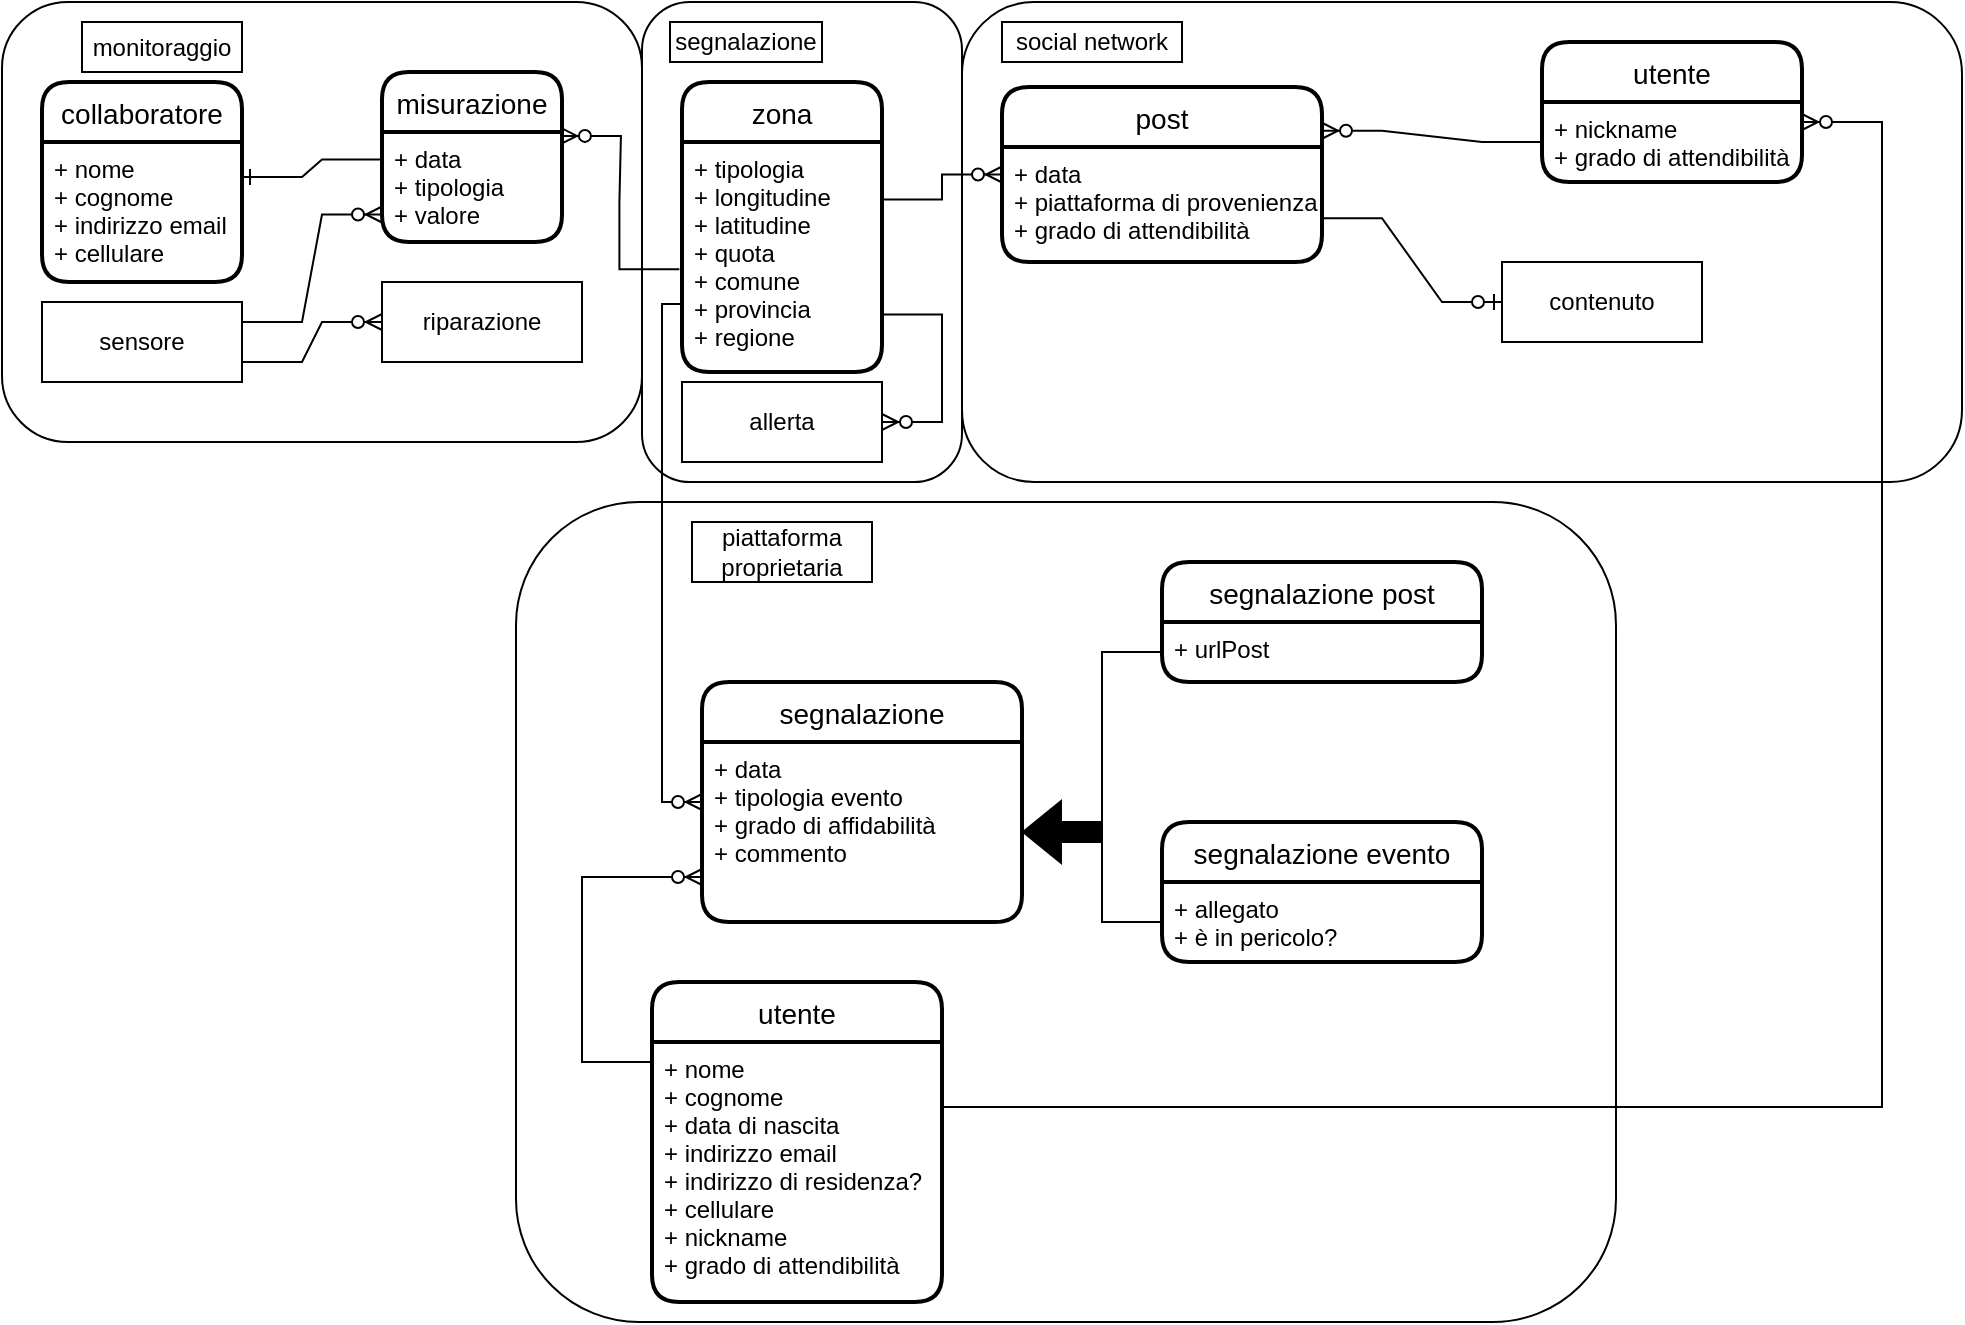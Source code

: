 <mxfile version="20.5.3" type="device"><diagram id="eOn57r6Bf3Gn6KHsP6mQ" name="Pagina-1"><mxGraphModel dx="967" dy="510" grid="1" gridSize="10" guides="1" tooltips="1" connect="1" arrows="1" fold="1" page="1" pageScale="1" pageWidth="827" pageHeight="1169" math="0" shadow="0"><root><mxCell id="0"/><mxCell id="1" parent="0"/><mxCell id="64zuzmAiOMKUOLO-Pyv4-3" value="" style="rounded=1;whiteSpace=wrap;html=1;" parent="1" vertex="1"><mxGeometry x="500" y="110" width="500" height="240" as="geometry"/></mxCell><mxCell id="64zuzmAiOMKUOLO-Pyv4-30" value="" style="rounded=1;whiteSpace=wrap;html=1;strokeColor=default;" parent="1" vertex="1"><mxGeometry x="277" y="360" width="550" height="410" as="geometry"/></mxCell><mxCell id="64zuzmAiOMKUOLO-Pyv4-9" value="" style="rounded=1;whiteSpace=wrap;html=1;" parent="1" vertex="1"><mxGeometry x="340" y="110" width="160" height="240" as="geometry"/></mxCell><mxCell id="64zuzmAiOMKUOLO-Pyv4-1" value="" style="rounded=1;whiteSpace=wrap;html=1;" parent="1" vertex="1"><mxGeometry x="20" y="110" width="320" height="220" as="geometry"/></mxCell><mxCell id="vhk0pIYffSWex1UGtzeR-3" value="&lt;div&gt;sensore&lt;/div&gt;" style="whiteSpace=wrap;html=1;align=center;" parent="1" vertex="1"><mxGeometry x="40" y="260" width="100" height="40" as="geometry"/></mxCell><mxCell id="vhk0pIYffSWex1UGtzeR-7" value="&lt;div&gt;contenuto&lt;/div&gt;" style="whiteSpace=wrap;html=1;align=center;" parent="1" vertex="1"><mxGeometry x="770" y="240" width="100" height="40" as="geometry"/></mxCell><mxCell id="vhk0pIYffSWex1UGtzeR-12" value="" style="edgeStyle=entityRelationEdgeStyle;fontSize=12;html=1;endArrow=ERzeroToMany;endFill=1;rounded=0;entryX=1;entryY=0.25;entryDx=0;entryDy=0;exitX=0;exitY=0.5;exitDx=0;exitDy=0;" parent="1" source="64zuzmAiOMKUOLO-Pyv4-26" target="WMVvAFQ_TG9yuaK988P9-210" edge="1"><mxGeometry width="100" height="100" relative="1" as="geometry"><mxPoint x="680" y="170" as="sourcePoint"/><mxPoint x="610" y="182.5" as="targetPoint"/></mxGeometry></mxCell><mxCell id="vhk0pIYffSWex1UGtzeR-17" value="" style="edgeStyle=entityRelationEdgeStyle;fontSize=12;html=1;endArrow=ERzeroToMany;endFill=1;rounded=0;entryX=0;entryY=0.75;entryDx=0;entryDy=0;exitX=1;exitY=0.25;exitDx=0;exitDy=0;" parent="1" source="vhk0pIYffSWex1UGtzeR-3" target="64zuzmAiOMKUOLO-Pyv4-16" edge="1"><mxGeometry width="100" height="100" relative="1" as="geometry"><mxPoint x="140" y="160" as="sourcePoint"/><mxPoint x="200" y="180" as="targetPoint"/></mxGeometry></mxCell><mxCell id="vhk0pIYffSWex1UGtzeR-20" value="" style="edgeStyle=entityRelationEdgeStyle;fontSize=12;html=1;endArrow=ERzeroToMany;endFill=1;rounded=0;entryX=0.994;entryY=0.376;entryDx=0;entryDy=0;exitX=-0.013;exitY=0.553;exitDx=0;exitDy=0;entryPerimeter=0;startArrow=none;exitPerimeter=0;" parent="1" source="64zuzmAiOMKUOLO-Pyv4-23" target="64zuzmAiOMKUOLO-Pyv4-15" edge="1"><mxGeometry width="100" height="100" relative="1" as="geometry"><mxPoint x="360" y="220" as="sourcePoint"/><mxPoint x="300" y="190" as="targetPoint"/></mxGeometry></mxCell><mxCell id="vhk0pIYffSWex1UGtzeR-21" value="" style="edgeStyle=entityRelationEdgeStyle;fontSize=12;html=1;endArrow=ERzeroToMany;endFill=1;rounded=0;entryX=0;entryY=0.5;entryDx=0;entryDy=0;exitX=1;exitY=0.25;exitDx=0;exitDy=0;" parent="1" source="64zuzmAiOMKUOLO-Pyv4-23" target="WMVvAFQ_TG9yuaK988P9-210" edge="1"><mxGeometry width="100" height="100" relative="1" as="geometry"><mxPoint x="460.7" y="214.16" as="sourcePoint"/><mxPoint x="520" y="182.5" as="targetPoint"/></mxGeometry></mxCell><mxCell id="vhk0pIYffSWex1UGtzeR-24" value="&lt;div&gt;riparazione&lt;/div&gt;" style="whiteSpace=wrap;html=1;align=center;" parent="1" vertex="1"><mxGeometry x="210" y="250" width="100" height="40" as="geometry"/></mxCell><mxCell id="vhk0pIYffSWex1UGtzeR-26" value="" style="edgeStyle=entityRelationEdgeStyle;fontSize=12;html=1;endArrow=ERzeroToMany;endFill=1;rounded=0;entryX=0;entryY=0.5;entryDx=0;entryDy=0;exitX=1;exitY=0.75;exitDx=0;exitDy=0;" parent="1" source="vhk0pIYffSWex1UGtzeR-3" target="vhk0pIYffSWex1UGtzeR-24" edge="1"><mxGeometry width="100" height="100" relative="1" as="geometry"><mxPoint x="60" y="100" as="sourcePoint"/><mxPoint x="160" as="targetPoint"/></mxGeometry></mxCell><mxCell id="CPtiog4loCkTOBSBMo8H-5" value="allerta" style="whiteSpace=wrap;html=1;align=center;" parent="1" vertex="1"><mxGeometry x="360" y="300" width="100" height="40" as="geometry"/></mxCell><mxCell id="64zuzmAiOMKUOLO-Pyv4-2" value="monitoraggio" style="rounded=0;whiteSpace=wrap;html=1;" parent="1" vertex="1"><mxGeometry x="60" y="120" width="80" height="25" as="geometry"/></mxCell><mxCell id="64zuzmAiOMKUOLO-Pyv4-4" value="social network" style="rounded=0;whiteSpace=wrap;html=1;" parent="1" vertex="1"><mxGeometry x="520" y="120" width="90" height="20" as="geometry"/></mxCell><mxCell id="64zuzmAiOMKUOLO-Pyv4-6" value="" style="edgeStyle=entityRelationEdgeStyle;fontSize=12;html=1;endArrow=ERzeroToMany;endFill=1;rounded=0;entryX=1;entryY=0.5;entryDx=0;entryDy=0;exitX=1;exitY=0.75;exitDx=0;exitDy=0;" parent="1" source="64zuzmAiOMKUOLO-Pyv4-23" target="CPtiog4loCkTOBSBMo8H-5" edge="1"><mxGeometry width="100" height="100" relative="1" as="geometry"><mxPoint x="460" y="230" as="sourcePoint"/><mxPoint x="560" y="370" as="targetPoint"/></mxGeometry></mxCell><mxCell id="64zuzmAiOMKUOLO-Pyv4-10" value="segnalazione" style="rounded=0;whiteSpace=wrap;html=1;" parent="1" vertex="1"><mxGeometry x="354" y="120" width="76" height="20" as="geometry"/></mxCell><mxCell id="64zuzmAiOMKUOLO-Pyv4-15" value="misurazione" style="swimlane;childLayout=stackLayout;horizontal=1;startSize=30;horizontalStack=0;rounded=1;fontSize=14;fontStyle=0;strokeWidth=2;resizeParent=0;resizeLast=1;shadow=0;dashed=0;align=center;" parent="1" vertex="1"><mxGeometry x="210" y="145" width="90" height="85" as="geometry"/></mxCell><mxCell id="64zuzmAiOMKUOLO-Pyv4-16" value="+ data&#10;+ tipologia&#10;+ valore" style="align=left;strokeColor=none;fillColor=none;spacingLeft=4;fontSize=12;verticalAlign=top;resizable=0;rotatable=0;part=1;" parent="64zuzmAiOMKUOLO-Pyv4-15" vertex="1"><mxGeometry y="30" width="90" height="55" as="geometry"/></mxCell><mxCell id="64zuzmAiOMKUOLO-Pyv4-17" value="collaboratore" style="swimlane;childLayout=stackLayout;horizontal=1;startSize=30;horizontalStack=0;rounded=1;fontSize=14;fontStyle=0;strokeWidth=2;resizeParent=0;resizeLast=1;shadow=0;dashed=0;align=center;" parent="1" vertex="1"><mxGeometry x="40" y="150" width="100" height="100" as="geometry"/></mxCell><mxCell id="64zuzmAiOMKUOLO-Pyv4-18" value="+ nome&#10;+ cognome&#10;+ indirizzo email&#10;+ cellulare&#10;" style="align=left;strokeColor=none;fillColor=none;spacingLeft=4;fontSize=12;verticalAlign=top;resizable=0;rotatable=0;part=1;" parent="64zuzmAiOMKUOLO-Pyv4-17" vertex="1"><mxGeometry y="30" width="100" height="70" as="geometry"/></mxCell><mxCell id="64zuzmAiOMKUOLO-Pyv4-21" value="" style="edgeStyle=entityRelationEdgeStyle;fontSize=12;html=1;endArrow=ERone;endFill=1;rounded=0;exitX=0;exitY=0.25;exitDx=0;exitDy=0;entryX=1;entryY=0.25;entryDx=0;entryDy=0;" parent="1" source="64zuzmAiOMKUOLO-Pyv4-16" target="64zuzmAiOMKUOLO-Pyv4-18" edge="1"><mxGeometry width="100" height="100" relative="1" as="geometry"><mxPoint x="160" y="170" as="sourcePoint"/><mxPoint x="260" y="70" as="targetPoint"/></mxGeometry></mxCell><mxCell id="64zuzmAiOMKUOLO-Pyv4-22" value="zona" style="swimlane;childLayout=stackLayout;horizontal=1;startSize=30;horizontalStack=0;rounded=1;fontSize=14;fontStyle=0;strokeWidth=2;resizeParent=0;resizeLast=1;shadow=0;dashed=0;align=center;" parent="1" vertex="1"><mxGeometry x="360" y="150" width="100" height="145" as="geometry"/></mxCell><mxCell id="64zuzmAiOMKUOLO-Pyv4-23" value="+ tipologia&#10;+ longitudine&#10;+ latitudine&#10;+ quota&#10;+ comune&#10;+ provincia&#10;+ regione" style="align=left;strokeColor=none;fillColor=none;spacingLeft=4;fontSize=12;verticalAlign=top;resizable=0;rotatable=0;part=1;" parent="64zuzmAiOMKUOLO-Pyv4-22" vertex="1"><mxGeometry y="30" width="100" height="115" as="geometry"/></mxCell><mxCell id="64zuzmAiOMKUOLO-Pyv4-25" value="utente" style="swimlane;childLayout=stackLayout;horizontal=1;startSize=30;horizontalStack=0;rounded=1;fontSize=14;fontStyle=0;strokeWidth=2;resizeParent=0;resizeLast=1;shadow=0;dashed=0;align=center;" parent="1" vertex="1"><mxGeometry x="790" y="130" width="130" height="70" as="geometry"/></mxCell><mxCell id="64zuzmAiOMKUOLO-Pyv4-26" value="+ nickname&#10;+ grado di attendibilità" style="align=left;strokeColor=none;fillColor=none;spacingLeft=4;fontSize=12;verticalAlign=top;resizable=0;rotatable=0;part=1;" parent="64zuzmAiOMKUOLO-Pyv4-25" vertex="1"><mxGeometry y="30" width="130" height="40" as="geometry"/></mxCell><mxCell id="64zuzmAiOMKUOLO-Pyv4-36" value="piattaforma proprietaria" style="rounded=0;whiteSpace=wrap;html=1;" parent="1" vertex="1"><mxGeometry x="365" y="370" width="90" height="30" as="geometry"/></mxCell><mxCell id="64zuzmAiOMKUOLO-Pyv4-38" value="segnalazione post" style="swimlane;childLayout=stackLayout;horizontal=1;startSize=30;horizontalStack=0;rounded=1;fontSize=14;fontStyle=0;strokeWidth=2;resizeParent=0;resizeLast=1;shadow=0;dashed=0;align=center;" parent="1" vertex="1"><mxGeometry x="600" y="390" width="160" height="60" as="geometry"/></mxCell><mxCell id="64zuzmAiOMKUOLO-Pyv4-39" value="+ urlPost&#10;" style="align=left;strokeColor=none;fillColor=none;spacingLeft=4;fontSize=12;verticalAlign=top;resizable=0;rotatable=0;part=1;" parent="64zuzmAiOMKUOLO-Pyv4-38" vertex="1"><mxGeometry y="30" width="160" height="30" as="geometry"/></mxCell><mxCell id="64zuzmAiOMKUOLO-Pyv4-40" value="segnalazione evento" style="swimlane;childLayout=stackLayout;horizontal=1;startSize=30;horizontalStack=0;rounded=1;fontSize=14;fontStyle=0;strokeWidth=2;resizeParent=0;resizeLast=1;shadow=0;dashed=0;align=center;" parent="1" vertex="1"><mxGeometry x="600" y="520" width="160" height="70" as="geometry"/></mxCell><mxCell id="64zuzmAiOMKUOLO-Pyv4-41" value="+ allegato&#10;+ è in pericolo?" style="align=left;strokeColor=none;fillColor=none;spacingLeft=4;fontSize=12;verticalAlign=top;resizable=0;rotatable=0;part=1;" parent="64zuzmAiOMKUOLO-Pyv4-40" vertex="1"><mxGeometry y="30" width="160" height="40" as="geometry"/></mxCell><mxCell id="64zuzmAiOMKUOLO-Pyv4-58" value="" style="shape=flexArrow;endArrow=classic;html=1;rounded=0;entryX=1;entryY=0.5;entryDx=0;entryDy=0;shadow=0;strokeColor=default;fillColor=#000000;gradientColor=none;" parent="1" target="64zuzmAiOMKUOLO-Pyv4-62" edge="1"><mxGeometry width="50" height="50" relative="1" as="geometry"><mxPoint x="570" y="525" as="sourcePoint"/><mxPoint x="500" y="515" as="targetPoint"/></mxGeometry></mxCell><mxCell id="64zuzmAiOMKUOLO-Pyv4-60" value="" style="edgeStyle=entityRelationEdgeStyle;fontSize=12;html=1;endArrow=ERzeroToOne;endFill=1;rounded=0;shadow=0;strokeColor=default;fillColor=#000000;gradientColor=none;entryX=0;entryY=0.5;entryDx=0;entryDy=0;exitX=1;exitY=0.75;exitDx=0;exitDy=0;" parent="1" source="WMVvAFQ_TG9yuaK988P9-210" target="vhk0pIYffSWex1UGtzeR-7" edge="1"><mxGeometry width="100" height="100" relative="1" as="geometry"><mxPoint x="610" y="200" as="sourcePoint"/><mxPoint x="620" y="230" as="targetPoint"/></mxGeometry></mxCell><mxCell id="64zuzmAiOMKUOLO-Pyv4-61" value="segnalazione" style="swimlane;childLayout=stackLayout;horizontal=1;startSize=30;horizontalStack=0;rounded=1;fontSize=14;fontStyle=0;strokeWidth=2;resizeParent=0;resizeLast=1;shadow=0;dashed=0;align=center;fillColor=#FFFFFF;gradientColor=none;" parent="1" vertex="1"><mxGeometry x="370" y="450" width="160" height="120" as="geometry"/></mxCell><mxCell id="64zuzmAiOMKUOLO-Pyv4-62" value="+ data&#10;+ tipologia evento&#10;+ grado di affidabilità&#10;+ commento&#10;" style="align=left;strokeColor=none;fillColor=none;spacingLeft=4;fontSize=12;verticalAlign=top;resizable=0;rotatable=0;part=1;" parent="64zuzmAiOMKUOLO-Pyv4-61" vertex="1"><mxGeometry y="30" width="160" height="90" as="geometry"/></mxCell><mxCell id="64zuzmAiOMKUOLO-Pyv4-65" value="" style="edgeStyle=orthogonalEdgeStyle;fontSize=12;html=1;endArrow=ERzeroToMany;endFill=1;shadow=0;strokeColor=default;fillColor=#000000;gradientColor=none;exitX=0;exitY=0.75;exitDx=0;exitDy=0;entryX=0;entryY=0.5;entryDx=0;entryDy=0;rounded=0;" parent="1" source="64zuzmAiOMKUOLO-Pyv4-23" target="64zuzmAiOMKUOLO-Pyv4-61" edge="1"><mxGeometry width="100" height="100" relative="1" as="geometry"><mxPoint x="480" y="370" as="sourcePoint"/><mxPoint x="580" y="270" as="targetPoint"/><Array as="points"><mxPoint x="360" y="261"/><mxPoint x="350" y="261"/><mxPoint x="350" y="510"/></Array></mxGeometry></mxCell><mxCell id="WMVvAFQ_TG9yuaK988P9-183" value="utente" style="swimlane;childLayout=stackLayout;horizontal=1;startSize=30;horizontalStack=0;rounded=1;fontSize=14;fontStyle=0;strokeWidth=2;resizeParent=0;resizeLast=1;shadow=0;dashed=0;align=center;" parent="1" vertex="1"><mxGeometry x="345" y="600" width="145" height="160" as="geometry"/></mxCell><mxCell id="WMVvAFQ_TG9yuaK988P9-184" value="+ nome&#10;+ cognome&#10;+ data di nascita&#10;+ indirizzo email&#10;+ indirizzo di residenza?&#10;+ cellulare&#10;+ nickname&#10;+ grado di attendibilità" style="align=left;strokeColor=none;fillColor=none;spacingLeft=4;fontSize=12;verticalAlign=top;resizable=0;rotatable=0;part=1;" parent="WMVvAFQ_TG9yuaK988P9-183" vertex="1"><mxGeometry y="30" width="145" height="130" as="geometry"/></mxCell><mxCell id="WMVvAFQ_TG9yuaK988P9-200" value="" style="edgeStyle=orthogonalEdgeStyle;fontSize=12;html=1;endArrow=ERzeroToMany;endFill=1;rounded=0;exitX=0;exitY=0.25;exitDx=0;exitDy=0;entryX=0;entryY=0.75;entryDx=0;entryDy=0;" parent="1" source="WMVvAFQ_TG9yuaK988P9-184" target="64zuzmAiOMKUOLO-Pyv4-62" edge="1"><mxGeometry width="100" height="100" relative="1" as="geometry"><mxPoint x="510" y="560" as="sourcePoint"/><mxPoint x="610" y="460" as="targetPoint"/><Array as="points"><mxPoint x="310" y="640"/><mxPoint x="310" y="548"/></Array></mxGeometry></mxCell><mxCell id="WMVvAFQ_TG9yuaK988P9-203" value="" style="edgeStyle=orthogonalEdgeStyle;fontSize=12;html=1;endArrow=ERzeroToMany;endFill=1;rounded=0;strokeColor=default;exitX=1;exitY=0.25;exitDx=0;exitDy=0;entryX=1;entryY=0.25;entryDx=0;entryDy=0;" parent="1" source="WMVvAFQ_TG9yuaK988P9-184" target="64zuzmAiOMKUOLO-Pyv4-26" edge="1"><mxGeometry width="100" height="100" relative="1" as="geometry"><mxPoint x="530" y="720" as="sourcePoint"/><mxPoint x="920" y="135" as="targetPoint"/><Array as="points"><mxPoint x="960" y="663"/><mxPoint x="960" y="170"/></Array></mxGeometry></mxCell><mxCell id="WMVvAFQ_TG9yuaK988P9-208" style="edgeStyle=orthogonalEdgeStyle;rounded=0;orthogonalLoop=1;jettySize=auto;html=1;exitX=0;exitY=0.5;exitDx=0;exitDy=0;entryX=1;entryY=0.5;entryDx=0;entryDy=0;strokeColor=default;" parent="1" source="64zuzmAiOMKUOLO-Pyv4-39" target="64zuzmAiOMKUOLO-Pyv4-62" edge="1"><mxGeometry relative="1" as="geometry"><Array as="points"><mxPoint x="570" y="435"/><mxPoint x="570" y="525"/></Array></mxGeometry></mxCell><mxCell id="WMVvAFQ_TG9yuaK988P9-209" style="edgeStyle=orthogonalEdgeStyle;rounded=0;orthogonalLoop=1;jettySize=auto;html=1;exitX=0;exitY=0.5;exitDx=0;exitDy=0;strokeColor=default;entryX=1;entryY=0.5;entryDx=0;entryDy=0;" parent="1" source="64zuzmAiOMKUOLO-Pyv4-41" target="64zuzmAiOMKUOLO-Pyv4-62" edge="1"><mxGeometry relative="1" as="geometry"><Array as="points"><mxPoint x="570" y="570"/><mxPoint x="570" y="525"/></Array></mxGeometry></mxCell><mxCell id="WMVvAFQ_TG9yuaK988P9-210" value="post" style="swimlane;childLayout=stackLayout;horizontal=1;startSize=30;horizontalStack=0;rounded=1;fontSize=14;fontStyle=0;strokeWidth=2;resizeParent=0;resizeLast=1;shadow=0;dashed=0;align=center;strokeColor=default;" parent="1" vertex="1"><mxGeometry x="520" y="152.5" width="160" height="87.5" as="geometry"/></mxCell><mxCell id="WMVvAFQ_TG9yuaK988P9-211" value="+ data&#10;+ piattaforma di provenienza&#10;+ grado di attendibilità" style="align=left;strokeColor=none;fillColor=none;spacingLeft=4;fontSize=12;verticalAlign=top;resizable=0;rotatable=0;part=1;" parent="WMVvAFQ_TG9yuaK988P9-210" vertex="1"><mxGeometry y="30" width="160" height="57.5" as="geometry"/></mxCell></root></mxGraphModel></diagram></mxfile>